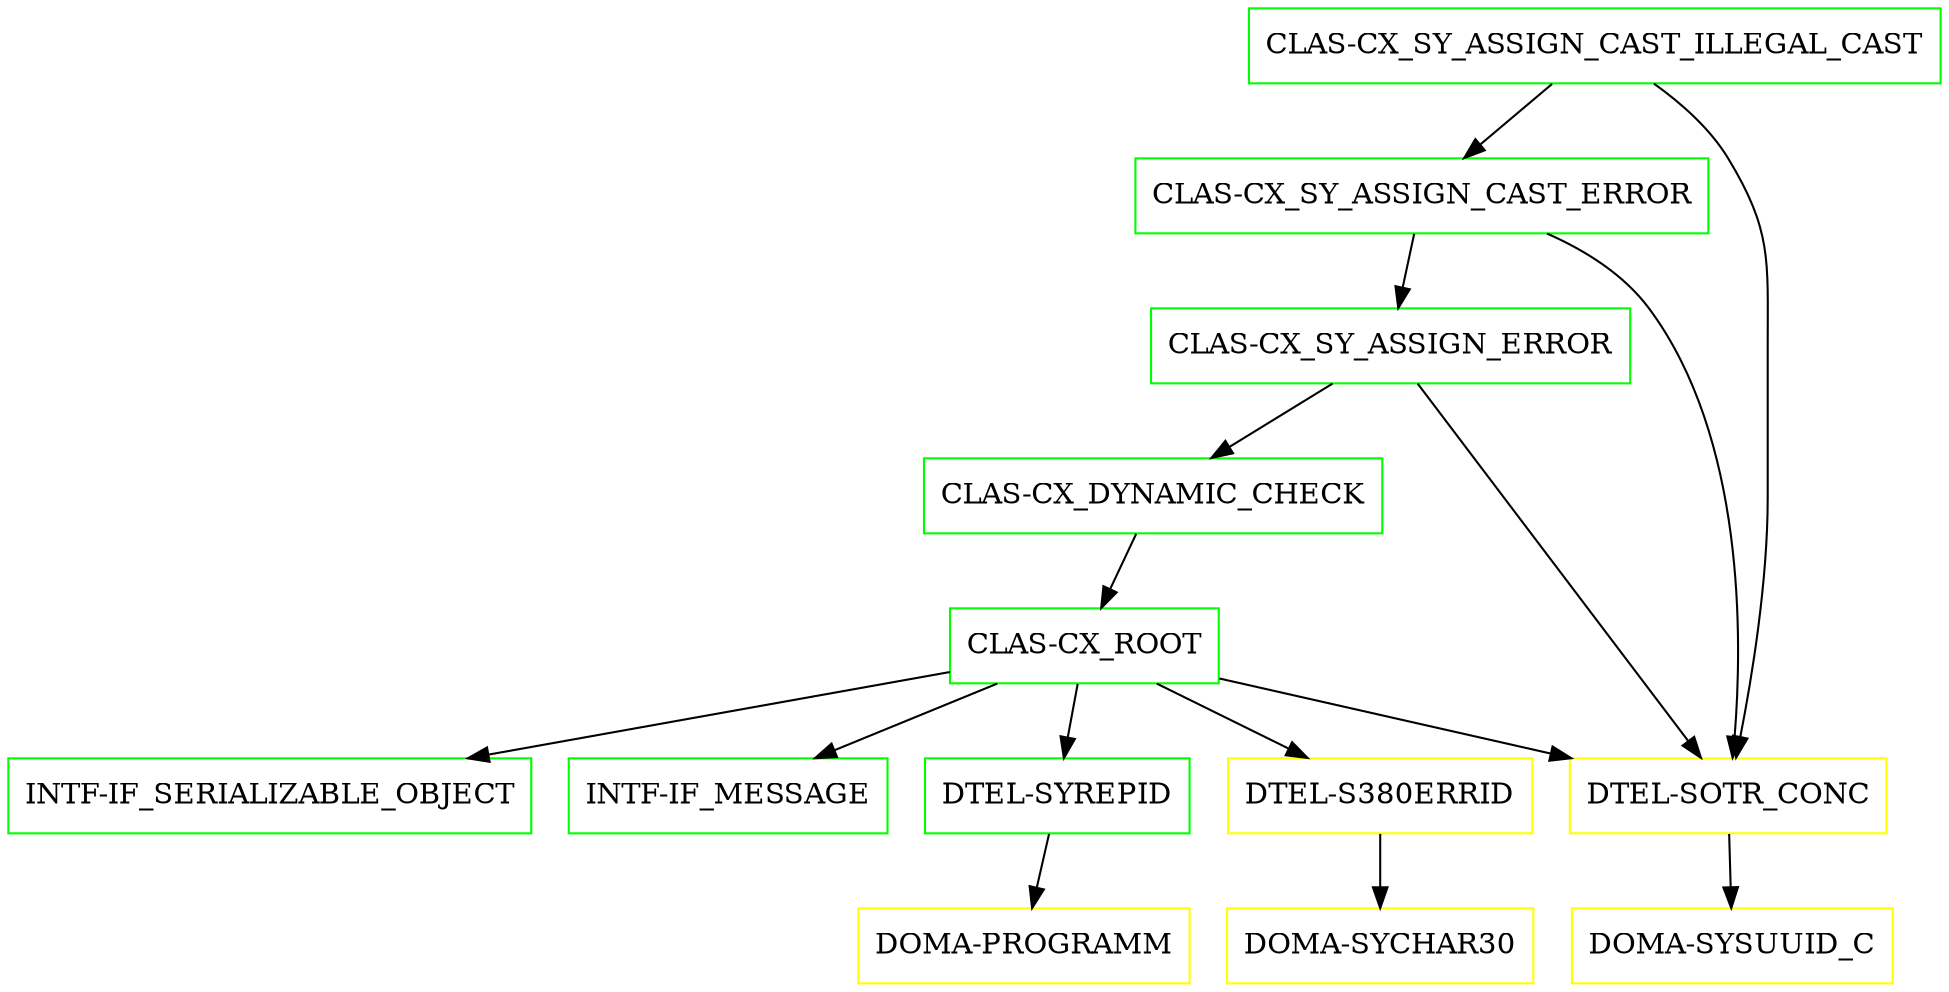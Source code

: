 digraph G {
  "CLAS-CX_SY_ASSIGN_CAST_ILLEGAL_CAST" [shape=box,color=green];
  "CLAS-CX_SY_ASSIGN_CAST_ERROR" [shape=box,color=green,URL="./CLAS_CX_SY_ASSIGN_CAST_ERROR.html"];
  "CLAS-CX_SY_ASSIGN_ERROR" [shape=box,color=green,URL="./CLAS_CX_SY_ASSIGN_ERROR.html"];
  "CLAS-CX_DYNAMIC_CHECK" [shape=box,color=green,URL="./CLAS_CX_DYNAMIC_CHECK.html"];
  "CLAS-CX_ROOT" [shape=box,color=green,URL="./CLAS_CX_ROOT.html"];
  "INTF-IF_SERIALIZABLE_OBJECT" [shape=box,color=green,URL="./INTF_IF_SERIALIZABLE_OBJECT.html"];
  "INTF-IF_MESSAGE" [shape=box,color=green,URL="./INTF_IF_MESSAGE.html"];
  "DTEL-SYREPID" [shape=box,color=green,URL="./DTEL_SYREPID.html"];
  "DOMA-PROGRAMM" [shape=box,color=yellow,URL="./DOMA_PROGRAMM.html"];
  "DTEL-S380ERRID" [shape=box,color=yellow,URL="./DTEL_S380ERRID.html"];
  "DOMA-SYCHAR30" [shape=box,color=yellow,URL="./DOMA_SYCHAR30.html"];
  "DTEL-SOTR_CONC" [shape=box,color=yellow,URL="./DTEL_SOTR_CONC.html"];
  "DOMA-SYSUUID_C" [shape=box,color=yellow,URL="./DOMA_SYSUUID_C.html"];
  "CLAS-CX_SY_ASSIGN_CAST_ILLEGAL_CAST" -> "DTEL-SOTR_CONC";
  "CLAS-CX_SY_ASSIGN_CAST_ILLEGAL_CAST" -> "CLAS-CX_SY_ASSIGN_CAST_ERROR";
  "CLAS-CX_SY_ASSIGN_CAST_ERROR" -> "DTEL-SOTR_CONC";
  "CLAS-CX_SY_ASSIGN_CAST_ERROR" -> "CLAS-CX_SY_ASSIGN_ERROR";
  "CLAS-CX_SY_ASSIGN_ERROR" -> "DTEL-SOTR_CONC";
  "CLAS-CX_SY_ASSIGN_ERROR" -> "CLAS-CX_DYNAMIC_CHECK";
  "CLAS-CX_DYNAMIC_CHECK" -> "CLAS-CX_ROOT";
  "CLAS-CX_ROOT" -> "DTEL-SOTR_CONC";
  "CLAS-CX_ROOT" -> "DTEL-S380ERRID";
  "CLAS-CX_ROOT" -> "DTEL-SYREPID";
  "CLAS-CX_ROOT" -> "INTF-IF_MESSAGE";
  "CLAS-CX_ROOT" -> "INTF-IF_SERIALIZABLE_OBJECT";
  "DTEL-SYREPID" -> "DOMA-PROGRAMM";
  "DTEL-S380ERRID" -> "DOMA-SYCHAR30";
  "DTEL-SOTR_CONC" -> "DOMA-SYSUUID_C";
}
